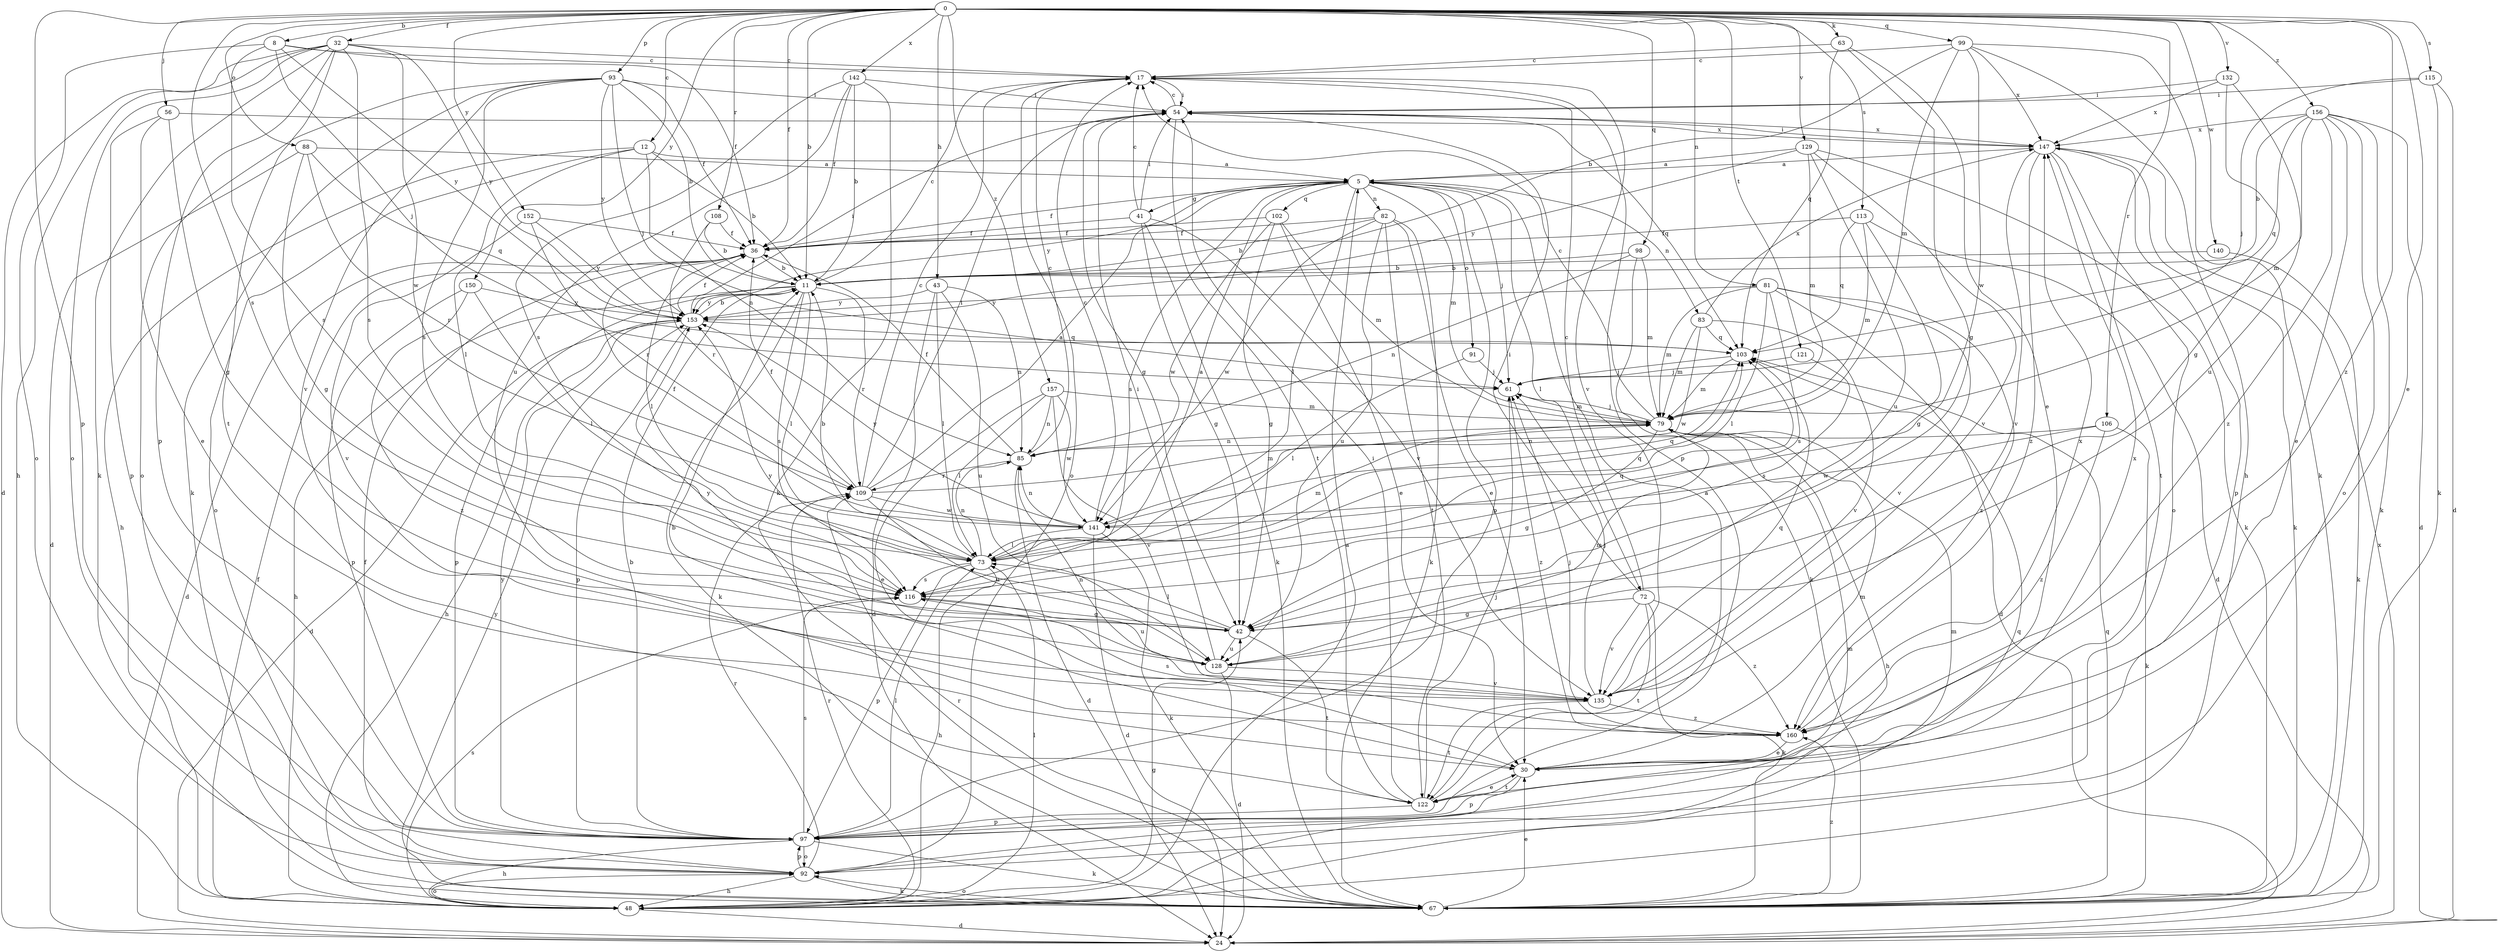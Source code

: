 strict digraph  {
0;
5;
8;
11;
12;
17;
24;
30;
32;
36;
41;
42;
43;
48;
54;
56;
61;
63;
67;
72;
73;
79;
81;
82;
83;
85;
88;
91;
92;
93;
97;
98;
99;
102;
103;
106;
108;
109;
113;
115;
116;
121;
122;
128;
129;
132;
135;
140;
141;
142;
147;
150;
152;
153;
156;
157;
160;
0 -> 8  [label=b];
0 -> 11  [label=b];
0 -> 12  [label=c];
0 -> 30  [label=e];
0 -> 32  [label=f];
0 -> 36  [label=f];
0 -> 43  [label=h];
0 -> 56  [label=j];
0 -> 63  [label=k];
0 -> 81  [label=n];
0 -> 88  [label=o];
0 -> 93  [label=p];
0 -> 97  [label=p];
0 -> 98  [label=q];
0 -> 99  [label=q];
0 -> 106  [label=r];
0 -> 108  [label=r];
0 -> 113  [label=s];
0 -> 115  [label=s];
0 -> 116  [label=s];
0 -> 121  [label=t];
0 -> 129  [label=v];
0 -> 132  [label=v];
0 -> 140  [label=w];
0 -> 142  [label=x];
0 -> 150  [label=y];
0 -> 152  [label=y];
0 -> 156  [label=z];
0 -> 157  [label=z];
0 -> 160  [label=z];
5 -> 36  [label=f];
5 -> 41  [label=g];
5 -> 61  [label=j];
5 -> 72  [label=l];
5 -> 73  [label=l];
5 -> 79  [label=m];
5 -> 82  [label=n];
5 -> 83  [label=n];
5 -> 91  [label=o];
5 -> 97  [label=p];
5 -> 102  [label=q];
5 -> 116  [label=s];
5 -> 153  [label=y];
8 -> 17  [label=c];
8 -> 36  [label=f];
8 -> 61  [label=j];
8 -> 92  [label=o];
8 -> 116  [label=s];
8 -> 153  [label=y];
11 -> 17  [label=c];
11 -> 48  [label=h];
11 -> 67  [label=k];
11 -> 73  [label=l];
11 -> 97  [label=p];
11 -> 109  [label=r];
11 -> 116  [label=s];
11 -> 153  [label=y];
12 -> 5  [label=a];
12 -> 11  [label=b];
12 -> 48  [label=h];
12 -> 73  [label=l];
12 -> 85  [label=n];
12 -> 92  [label=o];
17 -> 54  [label=i];
17 -> 92  [label=o];
17 -> 97  [label=p];
17 -> 135  [label=v];
24 -> 147  [label=x];
30 -> 11  [label=b];
30 -> 79  [label=m];
30 -> 97  [label=p];
30 -> 122  [label=t];
30 -> 147  [label=x];
32 -> 17  [label=c];
32 -> 24  [label=d];
32 -> 48  [label=h];
32 -> 67  [label=k];
32 -> 92  [label=o];
32 -> 97  [label=p];
32 -> 116  [label=s];
32 -> 122  [label=t];
32 -> 141  [label=w];
32 -> 153  [label=y];
36 -> 11  [label=b];
36 -> 24  [label=d];
36 -> 73  [label=l];
41 -> 17  [label=c];
41 -> 36  [label=f];
41 -> 42  [label=g];
41 -> 54  [label=i];
41 -> 67  [label=k];
41 -> 135  [label=v];
42 -> 73  [label=l];
42 -> 122  [label=t];
42 -> 128  [label=u];
42 -> 153  [label=y];
43 -> 24  [label=d];
43 -> 73  [label=l];
43 -> 85  [label=n];
43 -> 128  [label=u];
43 -> 153  [label=y];
48 -> 5  [label=a];
48 -> 24  [label=d];
48 -> 36  [label=f];
48 -> 42  [label=g];
48 -> 73  [label=l];
48 -> 92  [label=o];
48 -> 103  [label=q];
48 -> 109  [label=r];
48 -> 116  [label=s];
54 -> 17  [label=c];
54 -> 42  [label=g];
54 -> 103  [label=q];
54 -> 122  [label=t];
54 -> 147  [label=x];
56 -> 30  [label=e];
56 -> 42  [label=g];
56 -> 97  [label=p];
56 -> 147  [label=x];
61 -> 79  [label=m];
61 -> 160  [label=z];
63 -> 17  [label=c];
63 -> 30  [label=e];
63 -> 42  [label=g];
63 -> 103  [label=q];
67 -> 30  [label=e];
67 -> 92  [label=o];
67 -> 103  [label=q];
67 -> 109  [label=r];
67 -> 153  [label=y];
67 -> 160  [label=z];
72 -> 17  [label=c];
72 -> 42  [label=g];
72 -> 54  [label=i];
72 -> 67  [label=k];
72 -> 122  [label=t];
72 -> 135  [label=v];
72 -> 160  [label=z];
73 -> 5  [label=a];
73 -> 11  [label=b];
73 -> 48  [label=h];
73 -> 79  [label=m];
73 -> 85  [label=n];
73 -> 97  [label=p];
73 -> 103  [label=q];
73 -> 116  [label=s];
79 -> 17  [label=c];
79 -> 42  [label=g];
79 -> 48  [label=h];
79 -> 61  [label=j];
79 -> 85  [label=n];
81 -> 24  [label=d];
81 -> 73  [label=l];
81 -> 79  [label=m];
81 -> 116  [label=s];
81 -> 135  [label=v];
81 -> 153  [label=y];
81 -> 160  [label=z];
82 -> 11  [label=b];
82 -> 30  [label=e];
82 -> 36  [label=f];
82 -> 67  [label=k];
82 -> 122  [label=t];
82 -> 128  [label=u];
82 -> 141  [label=w];
83 -> 79  [label=m];
83 -> 103  [label=q];
83 -> 135  [label=v];
83 -> 141  [label=w];
83 -> 147  [label=x];
85 -> 17  [label=c];
85 -> 24  [label=d];
85 -> 36  [label=f];
85 -> 109  [label=r];
88 -> 5  [label=a];
88 -> 24  [label=d];
88 -> 42  [label=g];
88 -> 103  [label=q];
88 -> 109  [label=r];
91 -> 61  [label=j];
91 -> 73  [label=l];
92 -> 36  [label=f];
92 -> 48  [label=h];
92 -> 67  [label=k];
92 -> 79  [label=m];
92 -> 97  [label=p];
92 -> 109  [label=r];
93 -> 11  [label=b];
93 -> 36  [label=f];
93 -> 54  [label=i];
93 -> 61  [label=j];
93 -> 67  [label=k];
93 -> 92  [label=o];
93 -> 116  [label=s];
93 -> 135  [label=v];
93 -> 153  [label=y];
97 -> 11  [label=b];
97 -> 48  [label=h];
97 -> 67  [label=k];
97 -> 73  [label=l];
97 -> 79  [label=m];
97 -> 92  [label=o];
97 -> 116  [label=s];
97 -> 153  [label=y];
98 -> 11  [label=b];
98 -> 67  [label=k];
98 -> 79  [label=m];
98 -> 85  [label=n];
99 -> 11  [label=b];
99 -> 17  [label=c];
99 -> 48  [label=h];
99 -> 67  [label=k];
99 -> 79  [label=m];
99 -> 141  [label=w];
99 -> 147  [label=x];
102 -> 30  [label=e];
102 -> 36  [label=f];
102 -> 42  [label=g];
102 -> 79  [label=m];
102 -> 141  [label=w];
103 -> 61  [label=j];
103 -> 79  [label=m];
106 -> 67  [label=k];
106 -> 85  [label=n];
106 -> 141  [label=w];
106 -> 160  [label=z];
108 -> 11  [label=b];
108 -> 36  [label=f];
108 -> 109  [label=r];
109 -> 5  [label=a];
109 -> 17  [label=c];
109 -> 36  [label=f];
109 -> 54  [label=i];
109 -> 79  [label=m];
109 -> 128  [label=u];
109 -> 141  [label=w];
113 -> 24  [label=d];
113 -> 36  [label=f];
113 -> 42  [label=g];
113 -> 79  [label=m];
113 -> 103  [label=q];
115 -> 24  [label=d];
115 -> 54  [label=i];
115 -> 61  [label=j];
115 -> 67  [label=k];
116 -> 42  [label=g];
116 -> 103  [label=q];
116 -> 128  [label=u];
121 -> 61  [label=j];
121 -> 116  [label=s];
122 -> 5  [label=a];
122 -> 30  [label=e];
122 -> 54  [label=i];
122 -> 61  [label=j];
122 -> 97  [label=p];
128 -> 24  [label=d];
128 -> 54  [label=i];
128 -> 79  [label=m];
128 -> 135  [label=v];
128 -> 153  [label=y];
129 -> 5  [label=a];
129 -> 67  [label=k];
129 -> 79  [label=m];
129 -> 128  [label=u];
129 -> 135  [label=v];
129 -> 153  [label=y];
132 -> 42  [label=g];
132 -> 54  [label=i];
132 -> 128  [label=u];
132 -> 147  [label=x];
135 -> 61  [label=j];
135 -> 85  [label=n];
135 -> 103  [label=q];
135 -> 122  [label=t];
135 -> 160  [label=z];
140 -> 11  [label=b];
140 -> 67  [label=k];
141 -> 17  [label=c];
141 -> 24  [label=d];
141 -> 36  [label=f];
141 -> 67  [label=k];
141 -> 73  [label=l];
141 -> 85  [label=n];
141 -> 103  [label=q];
141 -> 153  [label=y];
142 -> 11  [label=b];
142 -> 36  [label=f];
142 -> 54  [label=i];
142 -> 67  [label=k];
142 -> 116  [label=s];
142 -> 128  [label=u];
147 -> 5  [label=a];
147 -> 54  [label=i];
147 -> 67  [label=k];
147 -> 92  [label=o];
147 -> 97  [label=p];
147 -> 122  [label=t];
147 -> 135  [label=v];
147 -> 160  [label=z];
150 -> 73  [label=l];
150 -> 97  [label=p];
150 -> 153  [label=y];
150 -> 160  [label=z];
152 -> 36  [label=f];
152 -> 109  [label=r];
152 -> 135  [label=v];
152 -> 153  [label=y];
153 -> 11  [label=b];
153 -> 24  [label=d];
153 -> 36  [label=f];
153 -> 48  [label=h];
153 -> 54  [label=i];
153 -> 97  [label=p];
153 -> 103  [label=q];
156 -> 11  [label=b];
156 -> 24  [label=d];
156 -> 30  [label=e];
156 -> 67  [label=k];
156 -> 79  [label=m];
156 -> 92  [label=o];
156 -> 103  [label=q];
156 -> 147  [label=x];
156 -> 160  [label=z];
157 -> 30  [label=e];
157 -> 73  [label=l];
157 -> 79  [label=m];
157 -> 85  [label=n];
157 -> 135  [label=v];
157 -> 141  [label=w];
160 -> 30  [label=e];
160 -> 61  [label=j];
160 -> 116  [label=s];
160 -> 147  [label=x];
}
